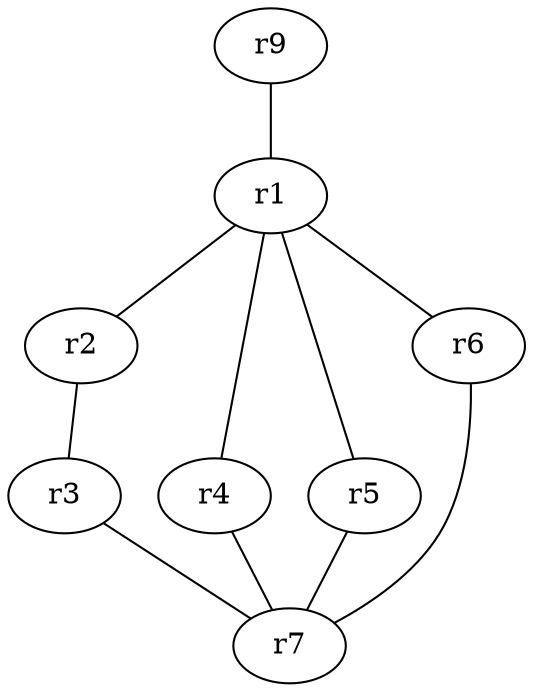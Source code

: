 graph{
  r9 -- r1 [zone=A, delay = 1]
  r1 -- r2 [zone=B, delay = 100]
  r1 -- r4 [zone=C, delay = 1]
  r1 -- r5 [zone=D, delay = 10]
  r1 -- r6 [zone=E, delay = 100]

  r2 -- r3 [zone=F, delay = 100]
  r3 -- r7 [zone=G, delay = 1]
  r4 -- r7 [zone=H, delay = 1]
  r5 -- r7 [zone=I, delay = 1]
  r6 -- r7 [zone=J, delay = 1]
}
